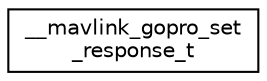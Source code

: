 digraph "Graphical Class Hierarchy"
{
 // INTERACTIVE_SVG=YES
  edge [fontname="Helvetica",fontsize="10",labelfontname="Helvetica",labelfontsize="10"];
  node [fontname="Helvetica",fontsize="10",shape=record];
  rankdir="LR";
  Node1 [label="__mavlink_gopro_set\l_response_t",height=0.2,width=0.4,color="black", fillcolor="white", style="filled",URL="$struct____mavlink__gopro__set__response__t.html"];
}
